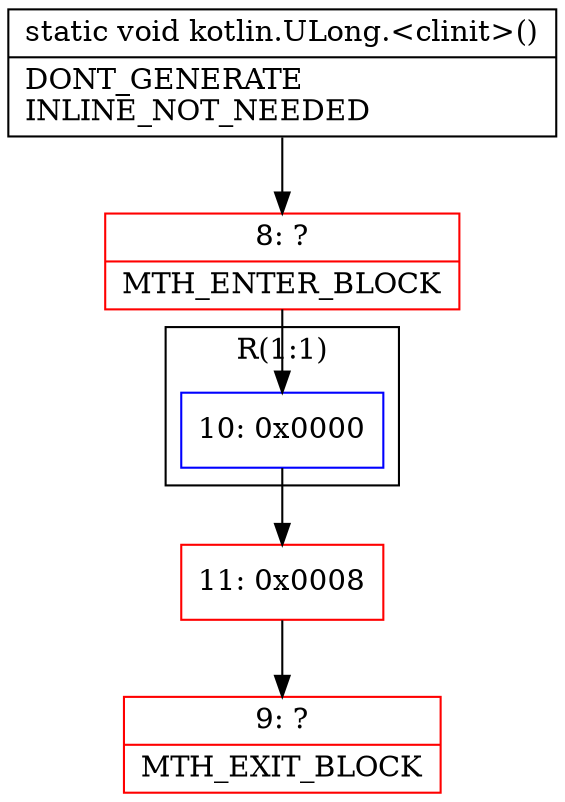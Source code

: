 digraph "CFG forkotlin.ULong.\<clinit\>()V" {
subgraph cluster_Region_204455102 {
label = "R(1:1)";
node [shape=record,color=blue];
Node_10 [shape=record,label="{10\:\ 0x0000}"];
}
Node_8 [shape=record,color=red,label="{8\:\ ?|MTH_ENTER_BLOCK\l}"];
Node_11 [shape=record,color=red,label="{11\:\ 0x0008}"];
Node_9 [shape=record,color=red,label="{9\:\ ?|MTH_EXIT_BLOCK\l}"];
MethodNode[shape=record,label="{static void kotlin.ULong.\<clinit\>()  | DONT_GENERATE\lINLINE_NOT_NEEDED\l}"];
MethodNode -> Node_8;Node_10 -> Node_11;
Node_8 -> Node_10;
Node_11 -> Node_9;
}

